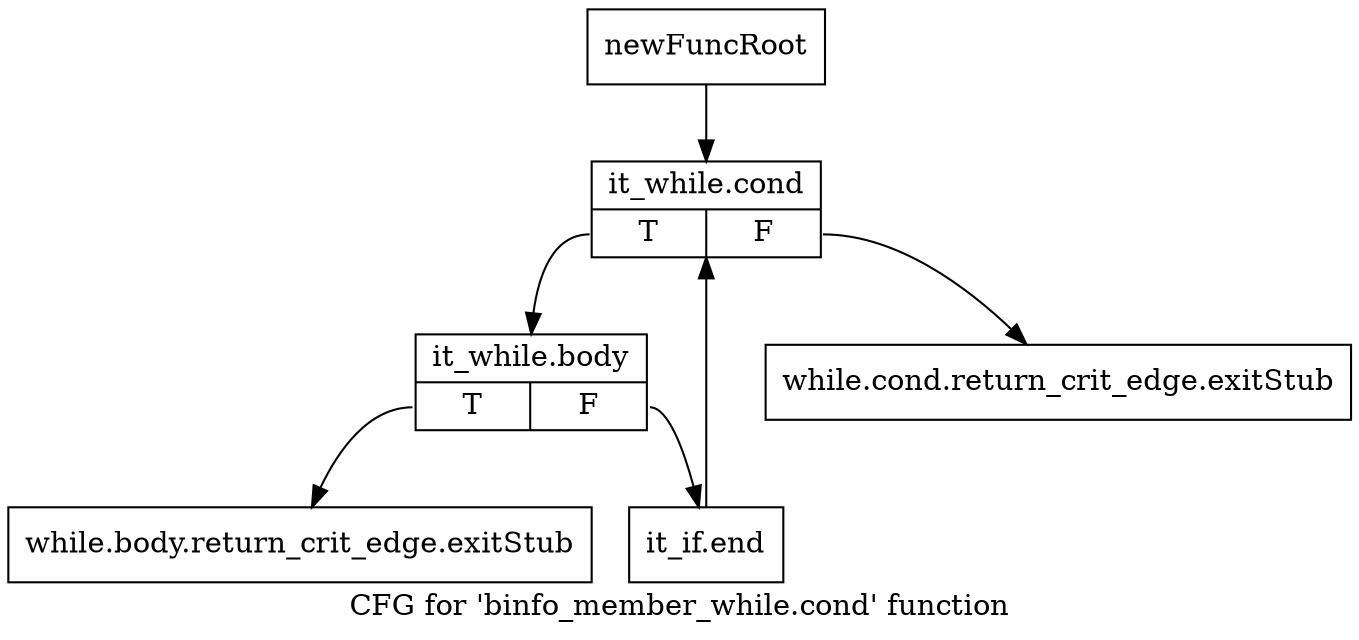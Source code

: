 digraph "CFG for 'binfo_member_while.cond' function" {
	label="CFG for 'binfo_member_while.cond' function";

	Node0xc4c9550 [shape=record,label="{newFuncRoot}"];
	Node0xc4c9550 -> Node0xc4c9640;
	Node0xc4c95a0 [shape=record,label="{while.cond.return_crit_edge.exitStub}"];
	Node0xc4c95f0 [shape=record,label="{while.body.return_crit_edge.exitStub}"];
	Node0xc4c9640 [shape=record,label="{it_while.cond|{<s0>T|<s1>F}}"];
	Node0xc4c9640:s0 -> Node0xc4c9690;
	Node0xc4c9640:s1 -> Node0xc4c95a0;
	Node0xc4c9690 [shape=record,label="{it_while.body|{<s0>T|<s1>F}}"];
	Node0xc4c9690:s0 -> Node0xc4c95f0;
	Node0xc4c9690:s1 -> Node0xc4c96e0;
	Node0xc4c96e0 [shape=record,label="{it_if.end}"];
	Node0xc4c96e0 -> Node0xc4c9640;
}
